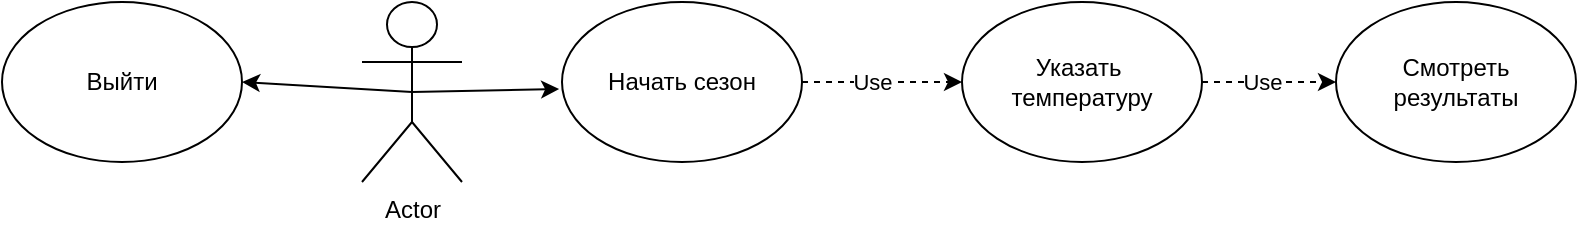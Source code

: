<mxfile version="24.8.3">
  <diagram name="Страница — 1" id="Yl2D_174TEpK7rE1Z0nz">
    <mxGraphModel dx="990" dy="542" grid="1" gridSize="10" guides="1" tooltips="1" connect="1" arrows="1" fold="1" page="1" pageScale="1" pageWidth="827" pageHeight="1169" math="0" shadow="0">
      <root>
        <mxCell id="0" />
        <mxCell id="1" parent="0" />
        <mxCell id="FSdxGPXz1-pzUijLvRLE-1" value="Выйти" style="ellipse;whiteSpace=wrap;html=1;" vertex="1" parent="1">
          <mxGeometry x="40" y="360" width="120" height="80" as="geometry" />
        </mxCell>
        <mxCell id="FSdxGPXz1-pzUijLvRLE-2" value="Actor" style="shape=umlActor;verticalLabelPosition=bottom;verticalAlign=top;html=1;outlineConnect=0;" vertex="1" parent="1">
          <mxGeometry x="220" y="360" width="50" height="90" as="geometry" />
        </mxCell>
        <mxCell id="FSdxGPXz1-pzUijLvRLE-4" value="Начать сезон" style="ellipse;whiteSpace=wrap;html=1;" vertex="1" parent="1">
          <mxGeometry x="320" y="360" width="120" height="80" as="geometry" />
        </mxCell>
        <mxCell id="FSdxGPXz1-pzUijLvRLE-5" value="Указать&amp;nbsp;&lt;br&gt;&lt;div&gt;&lt;span style=&quot;color: rgba(0, 0, 0, 0); font-family: monospace; font-size: 0px; text-align: start; text-wrap: nowrap; background-color: initial;&quot;&gt;%3CmxGraphModel%3E%3Croot%3E%3CmxCell%20id%3D%220%22%2F%3E%3CmxCell%20id%3D%221%22%20parent%3D%220%22%2F%3E%3CmxCell%20id%3D%222%22%20value%3D%22%D0%9D%D0%B0%D1%87%D0%B0%D1%82%D1%8C%20%D1%81%D0%B5%D0%B7%D0%BE%D0%BD%22%20style%3D%22ellipse%3BwhiteSpace%3Dwrap%3Bhtml%3D1%3B%22%20vertex%3D%221%22%20parent%3D%221%22%3E%3CmxGeometry%20x%3D%22320%22%20y%3D%22360%22%20width%3D%22120%22%20height%3D%2280%22%20as%3D%22geometry%22%2F%3E%3C%2FmxCell%3E%3C%2Froot%3E%3C%2FmxGraphModel%3E&lt;/span&gt;температуру&lt;/div&gt;" style="ellipse;whiteSpace=wrap;html=1;" vertex="1" parent="1">
          <mxGeometry x="520" y="360" width="120" height="80" as="geometry" />
        </mxCell>
        <mxCell id="FSdxGPXz1-pzUijLvRLE-6" value="Смотреть результаты" style="ellipse;whiteSpace=wrap;html=1;" vertex="1" parent="1">
          <mxGeometry x="707" y="360" width="120" height="80" as="geometry" />
        </mxCell>
        <mxCell id="FSdxGPXz1-pzUijLvRLE-7" value="" style="endArrow=classic;html=1;rounded=0;exitX=0.5;exitY=0.5;exitDx=0;exitDy=0;exitPerimeter=0;entryX=1;entryY=0.5;entryDx=0;entryDy=0;" edge="1" parent="1" source="FSdxGPXz1-pzUijLvRLE-2" target="FSdxGPXz1-pzUijLvRLE-1">
          <mxGeometry width="50" height="50" relative="1" as="geometry">
            <mxPoint x="350" y="470" as="sourcePoint" />
            <mxPoint x="400" y="420" as="targetPoint" />
          </mxGeometry>
        </mxCell>
        <mxCell id="FSdxGPXz1-pzUijLvRLE-8" value="" style="endArrow=classic;html=1;rounded=0;entryX=-0.012;entryY=0.544;entryDx=0;entryDy=0;entryPerimeter=0;exitX=0.5;exitY=0.5;exitDx=0;exitDy=0;exitPerimeter=0;" edge="1" parent="1" source="FSdxGPXz1-pzUijLvRLE-2" target="FSdxGPXz1-pzUijLvRLE-4">
          <mxGeometry width="50" height="50" relative="1" as="geometry">
            <mxPoint x="290" y="405" as="sourcePoint" />
            <mxPoint x="310" y="405" as="targetPoint" />
          </mxGeometry>
        </mxCell>
        <mxCell id="FSdxGPXz1-pzUijLvRLE-9" value="" style="endArrow=classic;dashed=1;html=1;rounded=0;exitX=1;exitY=0.5;exitDx=0;exitDy=0;endFill=1;" edge="1" parent="1" source="FSdxGPXz1-pzUijLvRLE-4" target="FSdxGPXz1-pzUijLvRLE-5">
          <mxGeometry width="50" height="50" relative="1" as="geometry">
            <mxPoint x="430" y="450" as="sourcePoint" />
            <mxPoint x="480" y="400" as="targetPoint" />
          </mxGeometry>
        </mxCell>
        <mxCell id="FSdxGPXz1-pzUijLvRLE-10" value="Use" style="edgeLabel;html=1;align=center;verticalAlign=middle;resizable=0;points=[];" vertex="1" connectable="0" parent="FSdxGPXz1-pzUijLvRLE-9">
          <mxGeometry x="-0.125" relative="1" as="geometry">
            <mxPoint as="offset" />
          </mxGeometry>
        </mxCell>
        <mxCell id="FSdxGPXz1-pzUijLvRLE-11" value="" style="endArrow=classic;dashed=1;html=1;rounded=0;exitX=1;exitY=0.5;exitDx=0;exitDy=0;endFill=1;entryX=0;entryY=0.5;entryDx=0;entryDy=0;" edge="1" parent="1" source="FSdxGPXz1-pzUijLvRLE-5" target="FSdxGPXz1-pzUijLvRLE-6">
          <mxGeometry width="50" height="50" relative="1" as="geometry">
            <mxPoint x="450" y="410" as="sourcePoint" />
            <mxPoint x="530" y="410" as="targetPoint" />
          </mxGeometry>
        </mxCell>
        <mxCell id="FSdxGPXz1-pzUijLvRLE-12" value="Use" style="edgeLabel;html=1;align=center;verticalAlign=middle;resizable=0;points=[];" vertex="1" connectable="0" parent="FSdxGPXz1-pzUijLvRLE-11">
          <mxGeometry x="-0.125" relative="1" as="geometry">
            <mxPoint as="offset" />
          </mxGeometry>
        </mxCell>
      </root>
    </mxGraphModel>
  </diagram>
</mxfile>
